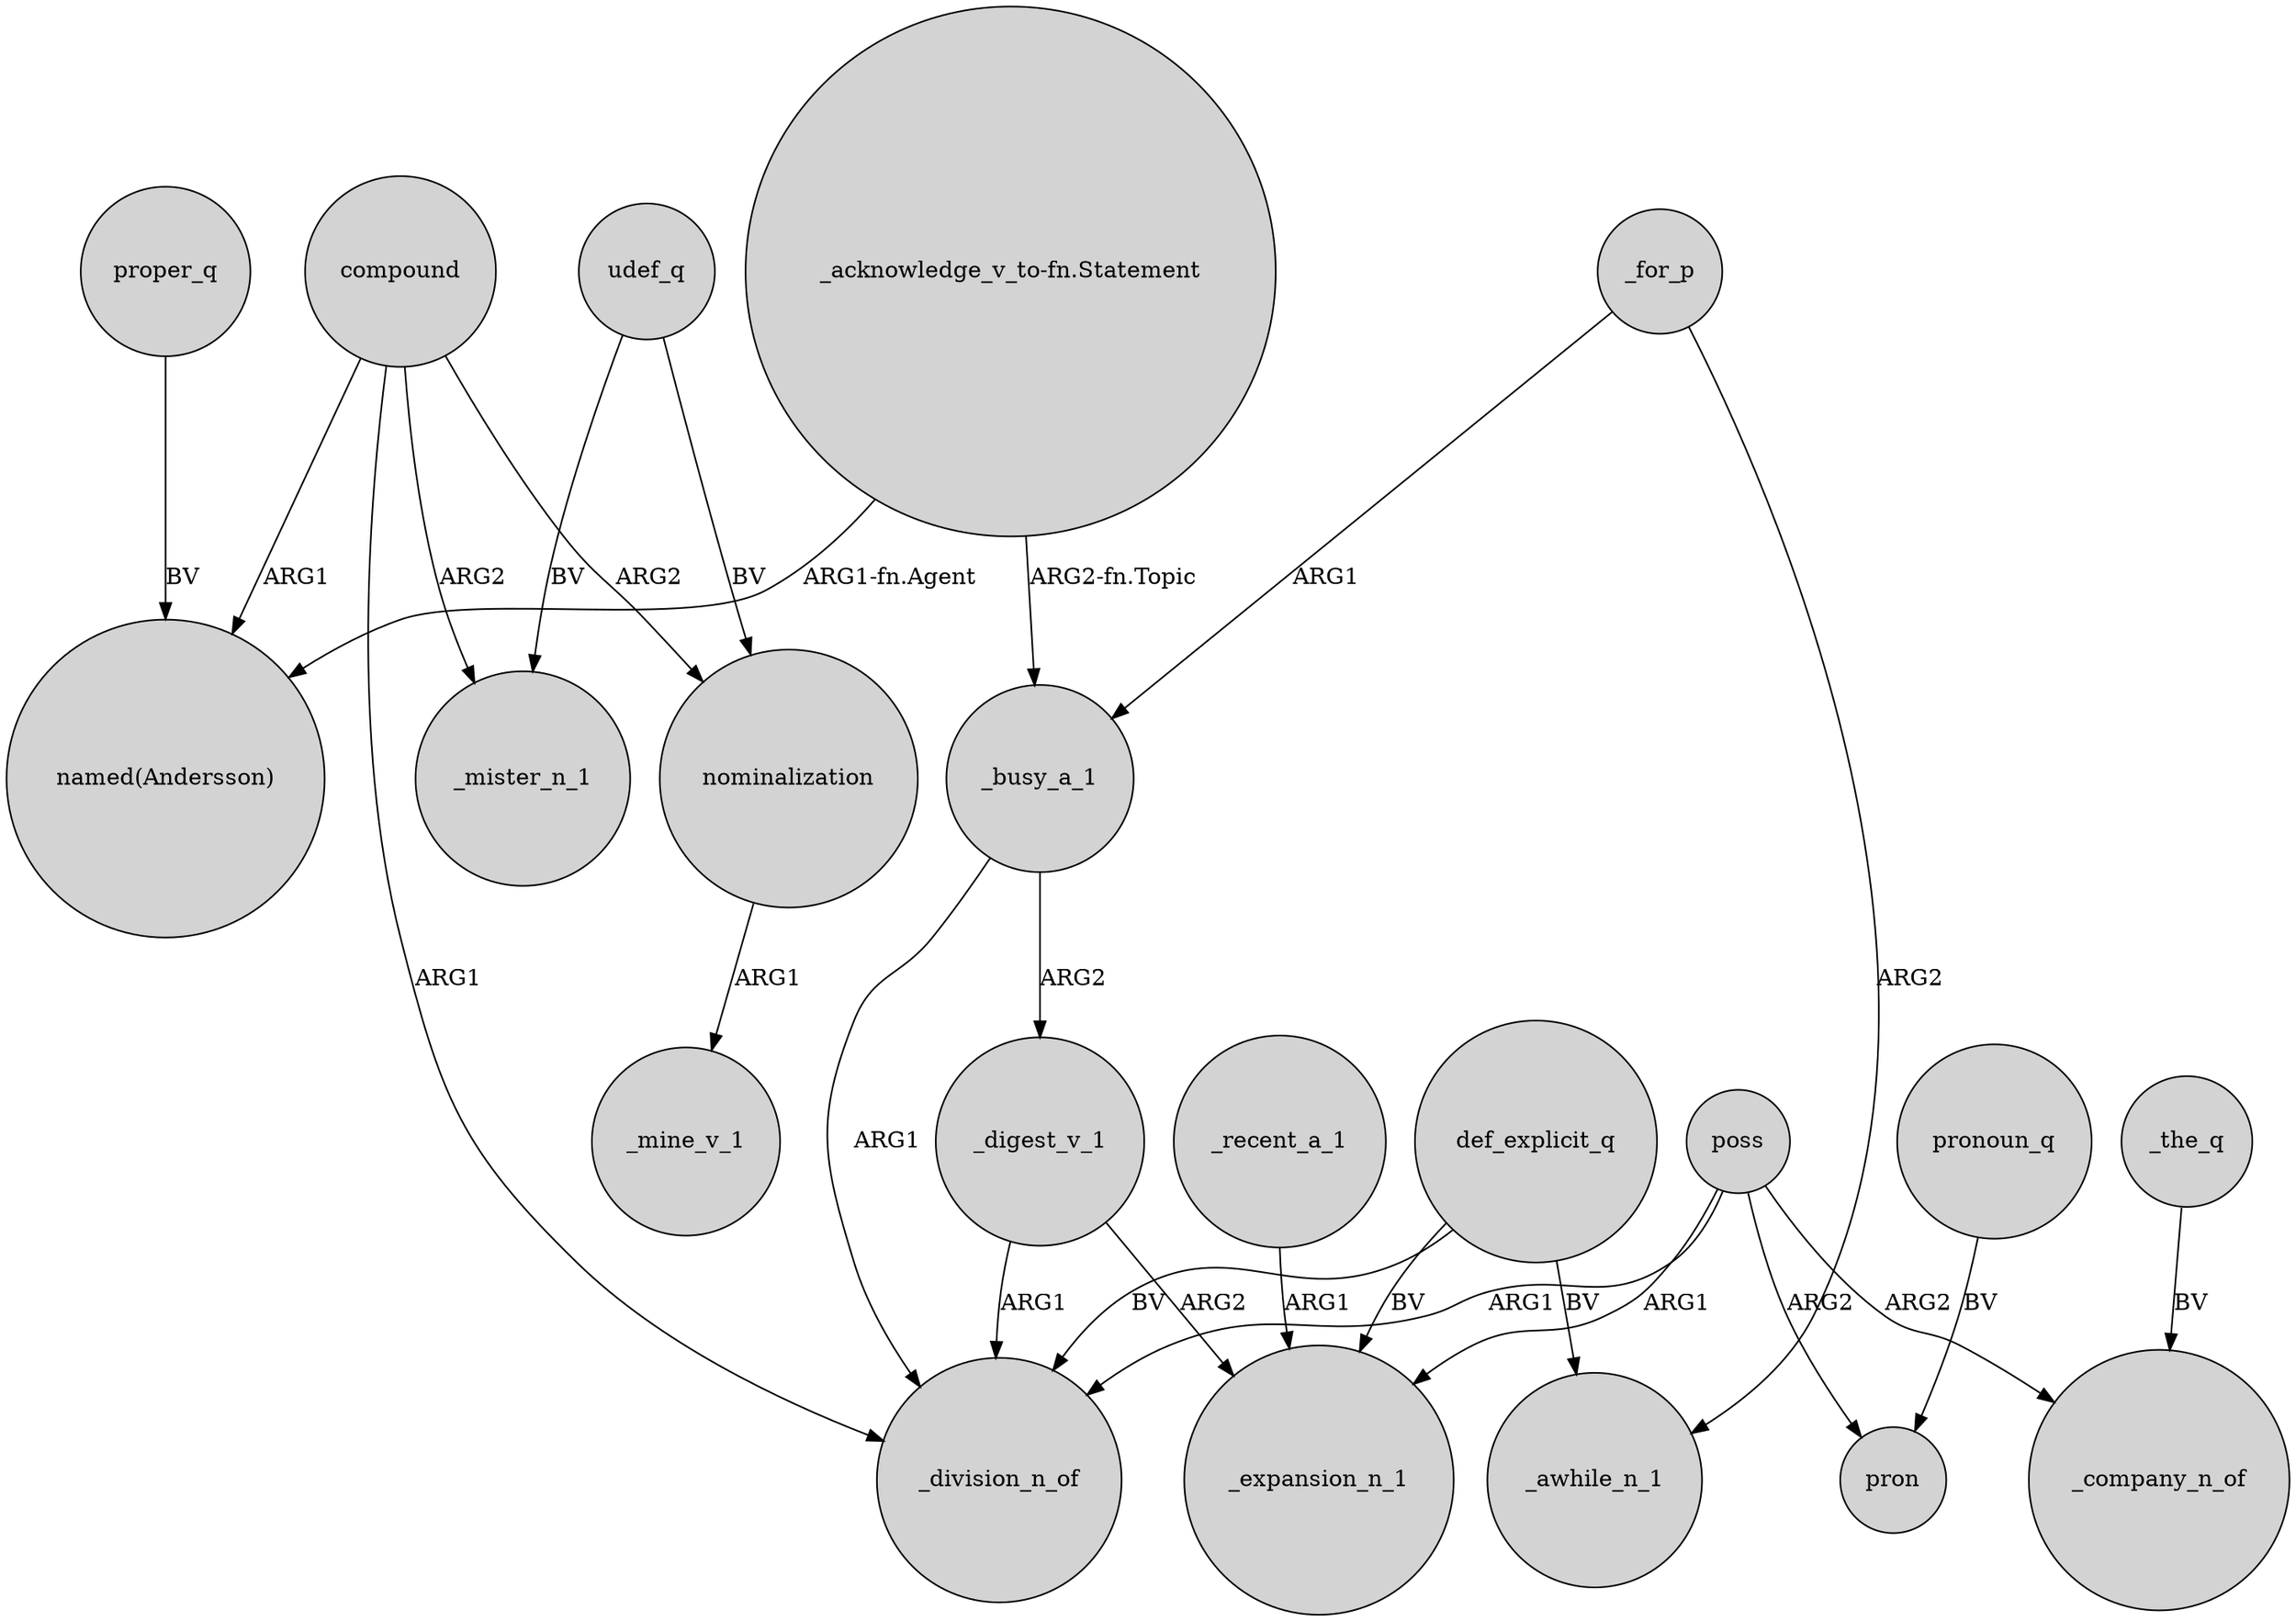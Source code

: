 digraph {
	node [shape=circle style=filled]
	"_acknowledge_v_to-fn.Statement" -> "named(Andersson)" [label="ARG1-fn.Agent"]
	def_explicit_q -> _expansion_n_1 [label=BV]
	proper_q -> "named(Andersson)" [label=BV]
	poss -> pron [label=ARG2]
	compound -> _mister_n_1 [label=ARG2]
	nominalization -> _mine_v_1 [label=ARG1]
	udef_q -> _mister_n_1 [label=BV]
	compound -> nominalization [label=ARG2]
	poss -> _division_n_of [label=ARG1]
	_digest_v_1 -> _division_n_of [label=ARG1]
	_the_q -> _company_n_of [label=BV]
	_recent_a_1 -> _expansion_n_1 [label=ARG1]
	def_explicit_q -> _division_n_of [label=BV]
	pronoun_q -> pron [label=BV]
	_for_p -> _busy_a_1 [label=ARG1]
	def_explicit_q -> _awhile_n_1 [label=BV]
	_busy_a_1 -> _division_n_of [label=ARG1]
	compound -> "named(Andersson)" [label=ARG1]
	_for_p -> _awhile_n_1 [label=ARG2]
	udef_q -> nominalization [label=BV]
	poss -> _company_n_of [label=ARG2]
	"_acknowledge_v_to-fn.Statement" -> _busy_a_1 [label="ARG2-fn.Topic"]
	compound -> _division_n_of [label=ARG1]
	_busy_a_1 -> _digest_v_1 [label=ARG2]
	poss -> _expansion_n_1 [label=ARG1]
	_digest_v_1 -> _expansion_n_1 [label=ARG2]
}
